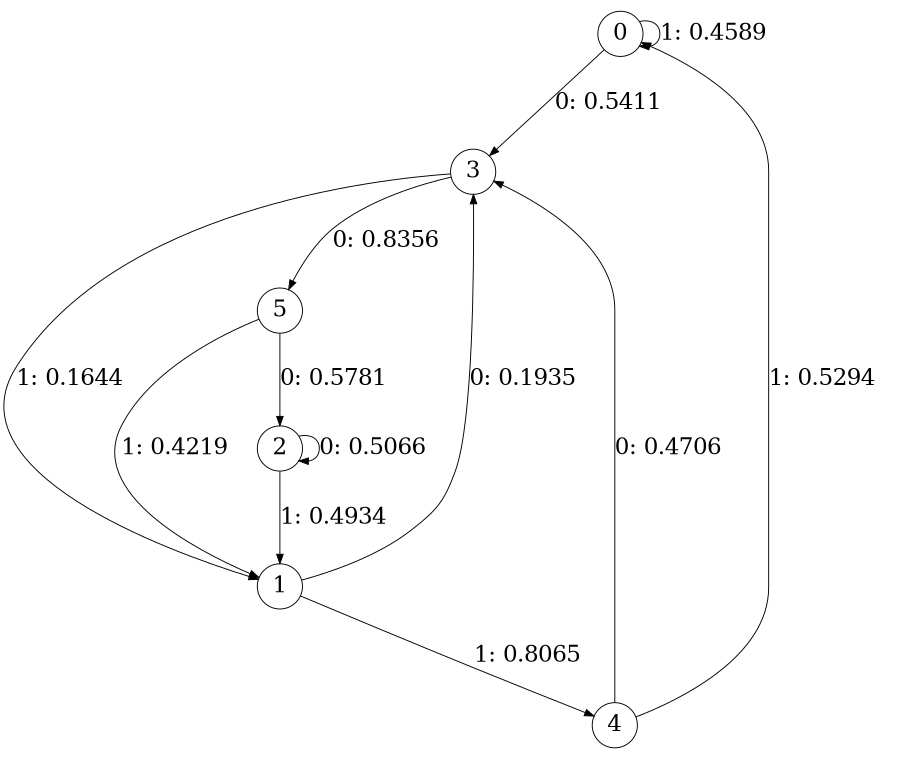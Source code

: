 digraph "ch11faceL3" {
size = "6,8.5";
ratio = "fill";
node [shape = circle];
node [fontsize = 24];
edge [fontsize = 24];
0 -> 3 [label = "0: 0.5411   "];
0 -> 0 [label = "1: 0.4589   "];
1 -> 3 [label = "0: 0.1935   "];
1 -> 4 [label = "1: 0.8065   "];
2 -> 2 [label = "0: 0.5066   "];
2 -> 1 [label = "1: 0.4934   "];
3 -> 5 [label = "0: 0.8356   "];
3 -> 1 [label = "1: 0.1644   "];
4 -> 3 [label = "0: 0.4706   "];
4 -> 0 [label = "1: 0.5294   "];
5 -> 2 [label = "0: 0.5781   "];
5 -> 1 [label = "1: 0.4219   "];
}